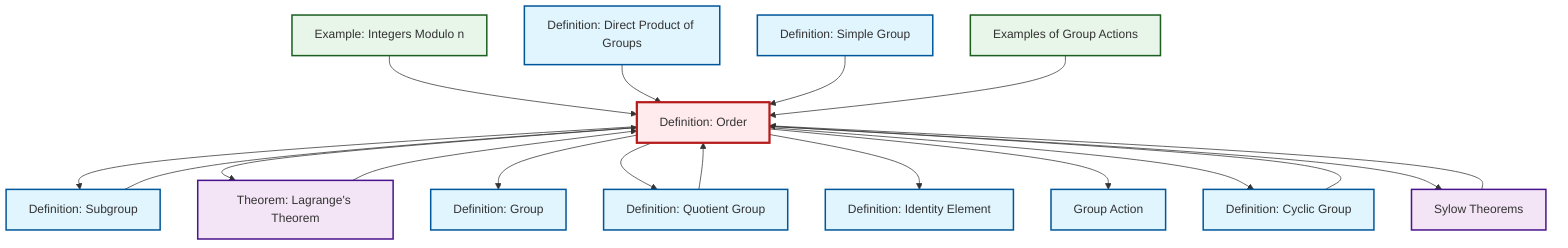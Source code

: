 graph TD
    classDef definition fill:#e1f5fe,stroke:#01579b,stroke-width:2px
    classDef theorem fill:#f3e5f5,stroke:#4a148c,stroke-width:2px
    classDef axiom fill:#fff3e0,stroke:#e65100,stroke-width:2px
    classDef example fill:#e8f5e9,stroke:#1b5e20,stroke-width:2px
    classDef current fill:#ffebee,stroke:#b71c1c,stroke-width:3px
    def-simple-group["Definition: Simple Group"]:::definition
    ex-quotient-integers-mod-n["Example: Integers Modulo n"]:::example
    def-quotient-group["Definition: Quotient Group"]:::definition
    def-direct-product["Definition: Direct Product of Groups"]:::definition
    def-identity-element["Definition: Identity Element"]:::definition
    thm-lagrange["Theorem: Lagrange's Theorem"]:::theorem
    def-cyclic-group["Definition: Cyclic Group"]:::definition
    def-order["Definition: Order"]:::definition
    def-group-action["Group Action"]:::definition
    def-subgroup["Definition: Subgroup"]:::definition
    ex-group-action-examples["Examples of Group Actions"]:::example
    def-group["Definition: Group"]:::definition
    thm-sylow["Sylow Theorems"]:::theorem
    def-order --> def-subgroup
    def-order --> thm-lagrange
    def-order --> def-group
    thm-lagrange --> def-order
    def-subgroup --> def-order
    def-order --> def-quotient-group
    ex-quotient-integers-mod-n --> def-order
    def-order --> def-identity-element
    def-direct-product --> def-order
    def-cyclic-group --> def-order
    thm-sylow --> def-order
    def-order --> def-group-action
    def-order --> def-cyclic-group
    def-quotient-group --> def-order
    def-simple-group --> def-order
    def-order --> thm-sylow
    ex-group-action-examples --> def-order
    class def-order current